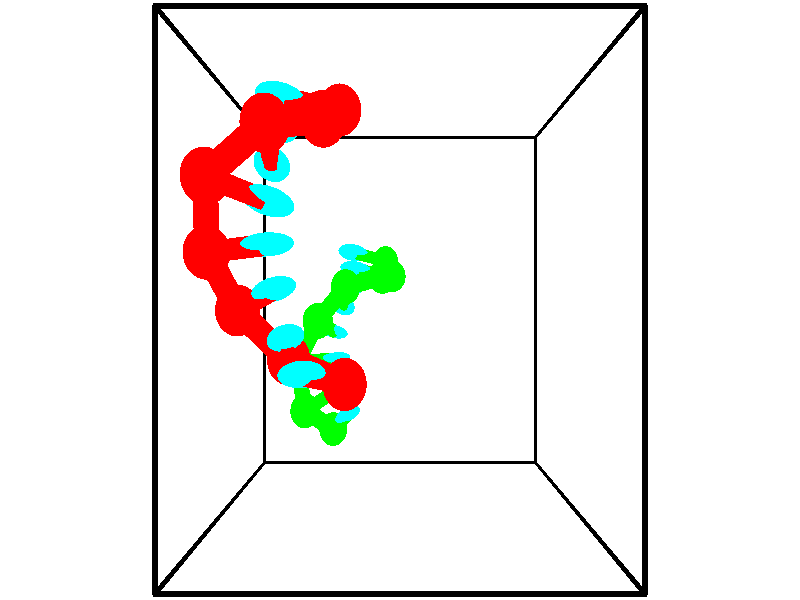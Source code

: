// switches for output
#declare DRAW_BASES = 1; // possible values are 0, 1; only relevant for DNA ribbons
#declare DRAW_BASES_TYPE = 3; // possible values are 1, 2, 3; only relevant for DNA ribbons
#declare DRAW_FOG = 0; // set to 1 to enable fog

#include "colors.inc"

#include "transforms.inc"
background { rgb <1, 1, 1>}

#default {
   normal{
       ripples 0.25
       frequency 0.20
       turbulence 0.2
       lambda 5
   }
	finish {
		phong 0.1
		phong_size 40.
	}
}

// original window dimensions: 1024x640


// camera settings

camera {
	sky <-0, 1, 0>
	up <-0, 1, 0>
	right 1.6 * <1, 0, 0>
	location <2.5, 2.5, 11.1562>
	look_at <2.5, 2.5, 2.5>
	direction <0, 0, -8.6562>
	angle 67.0682
}


# declare cpy_camera_pos = <2.5, 2.5, 11.1562>;
# if (DRAW_FOG = 1)
fog {
	fog_type 2
	up vnormalize(cpy_camera_pos)
	color rgbt<1,1,1,0.3>
	distance 1e-5
	fog_alt 3e-3
	fog_offset 4
}
# end


// LIGHTS

# declare lum = 6;
global_settings {
	ambient_light rgb lum * <0.05, 0.05, 0.05>
	max_trace_level 15
}# declare cpy_direct_light_amount = 0.25;
light_source
{	1000 * <-1, -1, 1>,
	rgb lum * cpy_direct_light_amount
	parallel
}

light_source
{	1000 * <1, 1, -1>,
	rgb lum * cpy_direct_light_amount
	parallel
}

// strand 0

// nucleotide -1

// particle -1
sphere {
	<1.792015, 4.371301, 4.023630> 0.250000
	pigment { color rgbt <1,0,0,0> }
	no_shadow
}
cylinder {
	<1.398201, 4.433464, 4.055980>,  <1.161913, 4.470762, 4.075389>, 0.100000
	pigment { color rgbt <1,0,0,0> }
	no_shadow
}
cylinder {
	<1.398201, 4.433464, 4.055980>,  <1.792015, 4.371301, 4.023630>, 0.100000
	pigment { color rgbt <1,0,0,0> }
	no_shadow
}

// particle -1
sphere {
	<1.398201, 4.433464, 4.055980> 0.100000
	pigment { color rgbt <1,0,0,0> }
	no_shadow
}
sphere {
	0, 1
	scale<0.080000,0.200000,0.300000>
	matrix <-0.104985, -0.892923, 0.437797,
		0.140252, 0.422535, 0.895429,
		-0.984534, 0.155409, 0.080874,
		1.102841, 4.480087, 4.080242>
	pigment { color rgbt <0,1,1,0> }
	no_shadow
}
cylinder {
	<1.670096, 4.119589, 4.671977>,  <1.792015, 4.371301, 4.023630>, 0.130000
	pigment { color rgbt <1,0,0,0> }
	no_shadow
}

// nucleotide -1

// particle -1
sphere {
	<1.670096, 4.119589, 4.671977> 0.250000
	pigment { color rgbt <1,0,0,0> }
	no_shadow
}
cylinder {
	<1.339752, 4.127974, 4.446583>,  <1.141546, 4.133004, 4.311346>, 0.100000
	pigment { color rgbt <1,0,0,0> }
	no_shadow
}
cylinder {
	<1.339752, 4.127974, 4.446583>,  <1.670096, 4.119589, 4.671977>, 0.100000
	pigment { color rgbt <1,0,0,0> }
	no_shadow
}

// particle -1
sphere {
	<1.339752, 4.127974, 4.446583> 0.100000
	pigment { color rgbt <1,0,0,0> }
	no_shadow
}
sphere {
	0, 1
	scale<0.080000,0.200000,0.300000>
	matrix <-0.292065, -0.870715, 0.395669,
		-0.482342, 0.491342, 0.725210,
		-0.825860, 0.020961, -0.563486,
		1.091994, 4.134262, 4.277537>
	pigment { color rgbt <0,1,1,0> }
	no_shadow
}
cylinder {
	<1.130620, 3.993541, 5.035188>,  <1.670096, 4.119589, 4.671977>, 0.130000
	pigment { color rgbt <1,0,0,0> }
	no_shadow
}

// nucleotide -1

// particle -1
sphere {
	<1.130620, 3.993541, 5.035188> 0.250000
	pigment { color rgbt <1,0,0,0> }
	no_shadow
}
cylinder {
	<1.091442, 3.862801, 4.659193>,  <1.067936, 3.784357, 4.433596>, 0.100000
	pigment { color rgbt <1,0,0,0> }
	no_shadow
}
cylinder {
	<1.091442, 3.862801, 4.659193>,  <1.130620, 3.993541, 5.035188>, 0.100000
	pigment { color rgbt <1,0,0,0> }
	no_shadow
}

// particle -1
sphere {
	<1.091442, 3.862801, 4.659193> 0.100000
	pigment { color rgbt <1,0,0,0> }
	no_shadow
}
sphere {
	0, 1
	scale<0.080000,0.200000,0.300000>
	matrix <-0.017059, -0.943838, 0.329967,
		-0.995046, 0.048353, 0.086868,
		-0.097944, -0.326850, -0.939987,
		1.062059, 3.764745, 4.377197>
	pigment { color rgbt <0,1,1,0> }
	no_shadow
}
cylinder {
	<0.474517, 3.572772, 4.881916>,  <1.130620, 3.993541, 5.035188>, 0.130000
	pigment { color rgbt <1,0,0,0> }
	no_shadow
}

// nucleotide -1

// particle -1
sphere {
	<0.474517, 3.572772, 4.881916> 0.250000
	pigment { color rgbt <1,0,0,0> }
	no_shadow
}
cylinder {
	<0.804234, 3.477049, 4.676675>,  <1.002064, 3.419615, 4.553530>, 0.100000
	pigment { color rgbt <1,0,0,0> }
	no_shadow
}
cylinder {
	<0.804234, 3.477049, 4.676675>,  <0.474517, 3.572772, 4.881916>, 0.100000
	pigment { color rgbt <1,0,0,0> }
	no_shadow
}

// particle -1
sphere {
	<0.804234, 3.477049, 4.676675> 0.100000
	pigment { color rgbt <1,0,0,0> }
	no_shadow
}
sphere {
	0, 1
	scale<0.080000,0.200000,0.300000>
	matrix <0.034868, -0.883100, 0.467887,
		-0.565090, -0.403567, -0.719589,
		0.824292, -0.239307, -0.513103,
		1.051521, 3.405257, 4.522744>
	pigment { color rgbt <0,1,1,0> }
	no_shadow
}
cylinder {
	<0.372220, 2.935717, 4.511940>,  <0.474517, 3.572772, 4.881916>, 0.130000
	pigment { color rgbt <1,0,0,0> }
	no_shadow
}

// nucleotide -1

// particle -1
sphere {
	<0.372220, 2.935717, 4.511940> 0.250000
	pigment { color rgbt <1,0,0,0> }
	no_shadow
}
cylinder {
	<0.764832, 2.971760, 4.579445>,  <1.000399, 2.993386, 4.619948>, 0.100000
	pigment { color rgbt <1,0,0,0> }
	no_shadow
}
cylinder {
	<0.764832, 2.971760, 4.579445>,  <0.372220, 2.935717, 4.511940>, 0.100000
	pigment { color rgbt <1,0,0,0> }
	no_shadow
}

// particle -1
sphere {
	<0.764832, 2.971760, 4.579445> 0.100000
	pigment { color rgbt <1,0,0,0> }
	no_shadow
}
sphere {
	0, 1
	scale<0.080000,0.200000,0.300000>
	matrix <0.033911, -0.950110, 0.310065,
		0.188283, -0.298615, -0.935616,
		0.981529, 0.090107, 0.168764,
		1.059290, 2.998792, 4.630074>
	pigment { color rgbt <0,1,1,0> }
	no_shadow
}
cylinder {
	<0.618200, 2.398878, 4.162603>,  <0.372220, 2.935717, 4.511940>, 0.130000
	pigment { color rgbt <1,0,0,0> }
	no_shadow
}

// nucleotide -1

// particle -1
sphere {
	<0.618200, 2.398878, 4.162603> 0.250000
	pigment { color rgbt <1,0,0,0> }
	no_shadow
}
cylinder {
	<0.908962, 2.510382, 4.413650>,  <1.083420, 2.577284, 4.564277>, 0.100000
	pigment { color rgbt <1,0,0,0> }
	no_shadow
}
cylinder {
	<0.908962, 2.510382, 4.413650>,  <0.618200, 2.398878, 4.162603>, 0.100000
	pigment { color rgbt <1,0,0,0> }
	no_shadow
}

// particle -1
sphere {
	<0.908962, 2.510382, 4.413650> 0.100000
	pigment { color rgbt <1,0,0,0> }
	no_shadow
}
sphere {
	0, 1
	scale<0.080000,0.200000,0.300000>
	matrix <0.098895, -0.946875, 0.306019,
		0.679579, -0.160379, -0.715856,
		0.726906, 0.278759, 0.627616,
		1.127034, 2.594009, 4.601934>
	pigment { color rgbt <0,1,1,0> }
	no_shadow
}
cylinder {
	<1.189988, 1.914650, 4.046647>,  <0.618200, 2.398878, 4.162603>, 0.130000
	pigment { color rgbt <1,0,0,0> }
	no_shadow
}

// nucleotide -1

// particle -1
sphere {
	<1.189988, 1.914650, 4.046647> 0.250000
	pigment { color rgbt <1,0,0,0> }
	no_shadow
}
cylinder {
	<1.238567, 2.053999, 4.418428>,  <1.267715, 2.137608, 4.641498>, 0.100000
	pigment { color rgbt <1,0,0,0> }
	no_shadow
}
cylinder {
	<1.238567, 2.053999, 4.418428>,  <1.189988, 1.914650, 4.046647>, 0.100000
	pigment { color rgbt <1,0,0,0> }
	no_shadow
}

// particle -1
sphere {
	<1.238567, 2.053999, 4.418428> 0.100000
	pigment { color rgbt <1,0,0,0> }
	no_shadow
}
sphere {
	0, 1
	scale<0.080000,0.200000,0.300000>
	matrix <0.245245, -0.917887, 0.311991,
		0.961824, 0.190053, -0.196913,
		0.121449, 0.348373, 0.929455,
		1.275002, 2.158511, 4.697265>
	pigment { color rgbt <0,1,1,0> }
	no_shadow
}
cylinder {
	<1.870365, 1.700330, 4.287086>,  <1.189988, 1.914650, 4.046647>, 0.130000
	pigment { color rgbt <1,0,0,0> }
	no_shadow
}

// nucleotide -1

// particle -1
sphere {
	<1.870365, 1.700330, 4.287086> 0.250000
	pigment { color rgbt <1,0,0,0> }
	no_shadow
}
cylinder {
	<1.644978, 1.785400, 4.606402>,  <1.509745, 1.836443, 4.797993>, 0.100000
	pigment { color rgbt <1,0,0,0> }
	no_shadow
}
cylinder {
	<1.644978, 1.785400, 4.606402>,  <1.870365, 1.700330, 4.287086>, 0.100000
	pigment { color rgbt <1,0,0,0> }
	no_shadow
}

// particle -1
sphere {
	<1.644978, 1.785400, 4.606402> 0.100000
	pigment { color rgbt <1,0,0,0> }
	no_shadow
}
sphere {
	0, 1
	scale<0.080000,0.200000,0.300000>
	matrix <0.296194, -0.850048, 0.435532,
		0.771214, 0.481859, 0.415982,
		-0.563470, 0.212676, 0.798292,
		1.475937, 1.849203, 4.845890>
	pigment { color rgbt <0,1,1,0> }
	no_shadow
}
// strand 1

// nucleotide -1

// particle -1
sphere {
	<1.295925, 0.559444, 0.258262> 0.250000
	pigment { color rgbt <0,1,0,0> }
	no_shadow
}
cylinder {
	<1.469948, 0.732418, 0.574167>,  <1.574361, 0.836203, 0.763710>, 0.100000
	pigment { color rgbt <0,1,0,0> }
	no_shadow
}
cylinder {
	<1.469948, 0.732418, 0.574167>,  <1.295925, 0.559444, 0.258262>, 0.100000
	pigment { color rgbt <0,1,0,0> }
	no_shadow
}

// particle -1
sphere {
	<1.469948, 0.732418, 0.574167> 0.100000
	pigment { color rgbt <0,1,0,0> }
	no_shadow
}
sphere {
	0, 1
	scale<0.080000,0.200000,0.300000>
	matrix <-0.285535, 0.898110, -0.334468,
		-0.853930, -0.079993, 0.514203,
		0.435056, 0.432435, 0.789764,
		1.600465, 0.862149, 0.811096>
	pigment { color rgbt <0,1,1,0> }
	no_shadow
}
cylinder {
	<0.855163, 0.902402, 0.702463>,  <1.295925, 0.559444, 0.258262>, 0.130000
	pigment { color rgbt <0,1,0,0> }
	no_shadow
}

// nucleotide -1

// particle -1
sphere {
	<0.855163, 0.902402, 0.702463> 0.250000
	pigment { color rgbt <0,1,0,0> }
	no_shadow
}
cylinder {
	<1.205032, 1.094501, 0.728716>,  <1.414954, 1.209761, 0.744468>, 0.100000
	pigment { color rgbt <0,1,0,0> }
	no_shadow
}
cylinder {
	<1.205032, 1.094501, 0.728716>,  <0.855163, 0.902402, 0.702463>, 0.100000
	pigment { color rgbt <0,1,0,0> }
	no_shadow
}

// particle -1
sphere {
	<1.205032, 1.094501, 0.728716> 0.100000
	pigment { color rgbt <0,1,0,0> }
	no_shadow
}
sphere {
	0, 1
	scale<0.080000,0.200000,0.300000>
	matrix <-0.408437, 0.803156, -0.433728,
		-0.261011, 0.352564, 0.898650,
		0.874673, 0.480249, 0.065632,
		1.467434, 1.238576, 0.748406>
	pigment { color rgbt <0,1,1,0> }
	no_shadow
}
cylinder {
	<0.762181, 1.620894, 0.947530>,  <0.855163, 0.902402, 0.702463>, 0.130000
	pigment { color rgbt <0,1,0,0> }
	no_shadow
}

// nucleotide -1

// particle -1
sphere {
	<0.762181, 1.620894, 0.947530> 0.250000
	pigment { color rgbt <0,1,0,0> }
	no_shadow
}
cylinder {
	<1.095848, 1.628105, 0.727043>,  <1.296048, 1.632432, 0.594751>, 0.100000
	pigment { color rgbt <0,1,0,0> }
	no_shadow
}
cylinder {
	<1.095848, 1.628105, 0.727043>,  <0.762181, 1.620894, 0.947530>, 0.100000
	pigment { color rgbt <0,1,0,0> }
	no_shadow
}

// particle -1
sphere {
	<1.095848, 1.628105, 0.727043> 0.100000
	pigment { color rgbt <0,1,0,0> }
	no_shadow
}
sphere {
	0, 1
	scale<0.080000,0.200000,0.300000>
	matrix <-0.236910, 0.914267, -0.328618,
		0.498034, 0.404712, 0.766923,
		0.834168, 0.018029, -0.551216,
		1.346098, 1.633514, 0.561678>
	pigment { color rgbt <0,1,1,0> }
	no_shadow
}
cylinder {
	<1.126290, 2.208467, 1.069785>,  <0.762181, 1.620894, 0.947530>, 0.130000
	pigment { color rgbt <0,1,0,0> }
	no_shadow
}

// nucleotide -1

// particle -1
sphere {
	<1.126290, 2.208467, 1.069785> 0.250000
	pigment { color rgbt <0,1,0,0> }
	no_shadow
}
cylinder {
	<1.254166, 2.105644, 0.704990>,  <1.330891, 2.043951, 0.486113>, 0.100000
	pigment { color rgbt <0,1,0,0> }
	no_shadow
}
cylinder {
	<1.254166, 2.105644, 0.704990>,  <1.126290, 2.208467, 1.069785>, 0.100000
	pigment { color rgbt <0,1,0,0> }
	no_shadow
}

// particle -1
sphere {
	<1.254166, 2.105644, 0.704990> 0.100000
	pigment { color rgbt <0,1,0,0> }
	no_shadow
}
sphere {
	0, 1
	scale<0.080000,0.200000,0.300000>
	matrix <0.060153, 0.966061, -0.251213,
		0.945611, 0.025451, 0.324302,
		0.319689, -0.257057, -0.911987,
		1.350072, 2.028527, 0.431394>
	pigment { color rgbt <0,1,1,0> }
	no_shadow
}
cylinder {
	<1.570535, 2.687953, 0.846598>,  <1.126290, 2.208467, 1.069785>, 0.130000
	pigment { color rgbt <0,1,0,0> }
	no_shadow
}

// nucleotide -1

// particle -1
sphere {
	<1.570535, 2.687953, 0.846598> 0.250000
	pigment { color rgbt <0,1,0,0> }
	no_shadow
}
cylinder {
	<1.518623, 2.528011, 0.483660>,  <1.487476, 2.432047, 0.265897>, 0.100000
	pigment { color rgbt <0,1,0,0> }
	no_shadow
}
cylinder {
	<1.518623, 2.528011, 0.483660>,  <1.570535, 2.687953, 0.846598>, 0.100000
	pigment { color rgbt <0,1,0,0> }
	no_shadow
}

// particle -1
sphere {
	<1.518623, 2.528011, 0.483660> 0.100000
	pigment { color rgbt <0,1,0,0> }
	no_shadow
}
sphere {
	0, 1
	scale<0.080000,0.200000,0.300000>
	matrix <0.158464, 0.894958, -0.417060,
		0.978798, -0.197907, -0.052786,
		-0.129780, -0.399853, -0.907345,
		1.479689, 2.408056, 0.211456>
	pigment { color rgbt <0,1,1,0> }
	no_shadow
}
cylinder {
	<2.184381, 2.844215, 0.337150>,  <1.570535, 2.687953, 0.846598>, 0.130000
	pigment { color rgbt <0,1,0,0> }
	no_shadow
}

// nucleotide -1

// particle -1
sphere {
	<2.184381, 2.844215, 0.337150> 0.250000
	pigment { color rgbt <0,1,0,0> }
	no_shadow
}
cylinder {
	<1.849335, 2.765228, 0.133421>,  <1.648307, 2.717836, 0.011184>, 0.100000
	pigment { color rgbt <0,1,0,0> }
	no_shadow
}
cylinder {
	<1.849335, 2.765228, 0.133421>,  <2.184381, 2.844215, 0.337150>, 0.100000
	pigment { color rgbt <0,1,0,0> }
	no_shadow
}

// particle -1
sphere {
	<1.849335, 2.765228, 0.133421> 0.100000
	pigment { color rgbt <0,1,0,0> }
	no_shadow
}
sphere {
	0, 1
	scale<0.080000,0.200000,0.300000>
	matrix <0.104683, 0.857072, -0.504450,
		0.536137, -0.475852, -0.697224,
		-0.837615, -0.197467, -0.509321,
		1.598050, 2.705988, -0.019376>
	pigment { color rgbt <0,1,1,0> }
	no_shadow
}
cylinder {
	<2.355700, 2.875932, -0.371685>,  <2.184381, 2.844215, 0.337150>, 0.130000
	pigment { color rgbt <0,1,0,0> }
	no_shadow
}

// nucleotide -1

// particle -1
sphere {
	<2.355700, 2.875932, -0.371685> 0.250000
	pigment { color rgbt <0,1,0,0> }
	no_shadow
}
cylinder {
	<1.960953, 2.934856, -0.345186>,  <1.724104, 2.970211, -0.329287>, 0.100000
	pigment { color rgbt <0,1,0,0> }
	no_shadow
}
cylinder {
	<1.960953, 2.934856, -0.345186>,  <2.355700, 2.875932, -0.371685>, 0.100000
	pigment { color rgbt <0,1,0,0> }
	no_shadow
}

// particle -1
sphere {
	<1.960953, 2.934856, -0.345186> 0.100000
	pigment { color rgbt <0,1,0,0> }
	no_shadow
}
sphere {
	0, 1
	scale<0.080000,0.200000,0.300000>
	matrix <0.090260, 0.843089, -0.530146,
		-0.133948, -0.517205, -0.845314,
		-0.986869, 0.147310, 0.066248,
		1.664892, 2.979049, -0.325312>
	pigment { color rgbt <0,1,1,0> }
	no_shadow
}
cylinder {
	<2.209530, 3.148442, -0.926406>,  <2.355700, 2.875932, -0.371685>, 0.130000
	pigment { color rgbt <0,1,0,0> }
	no_shadow
}

// nucleotide -1

// particle -1
sphere {
	<2.209530, 3.148442, -0.926406> 0.250000
	pigment { color rgbt <0,1,0,0> }
	no_shadow
}
cylinder {
	<1.854256, 3.218369, -0.756435>,  <1.641091, 3.260325, -0.654453>, 0.100000
	pigment { color rgbt <0,1,0,0> }
	no_shadow
}
cylinder {
	<1.854256, 3.218369, -0.756435>,  <2.209530, 3.148442, -0.926406>, 0.100000
	pigment { color rgbt <0,1,0,0> }
	no_shadow
}

// particle -1
sphere {
	<1.854256, 3.218369, -0.756435> 0.100000
	pigment { color rgbt <0,1,0,0> }
	no_shadow
}
sphere {
	0, 1
	scale<0.080000,0.200000,0.300000>
	matrix <-0.077529, 0.854518, -0.513604,
		-0.452895, -0.489120, -0.745418,
		-0.888187, 0.174817, 0.424927,
		1.587800, 3.270814, -0.628957>
	pigment { color rgbt <0,1,1,0> }
	no_shadow
}
// box output
cylinder {
	<0.000000, 0.000000, 0.000000>,  <5.000000, 0.000000, 0.000000>, 0.025000
	pigment { color rgbt <0,0,0,0> }
	no_shadow
}
cylinder {
	<0.000000, 0.000000, 0.000000>,  <0.000000, 5.000000, 0.000000>, 0.025000
	pigment { color rgbt <0,0,0,0> }
	no_shadow
}
cylinder {
	<0.000000, 0.000000, 0.000000>,  <0.000000, 0.000000, 5.000000>, 0.025000
	pigment { color rgbt <0,0,0,0> }
	no_shadow
}
cylinder {
	<5.000000, 5.000000, 5.000000>,  <0.000000, 5.000000, 5.000000>, 0.025000
	pigment { color rgbt <0,0,0,0> }
	no_shadow
}
cylinder {
	<5.000000, 5.000000, 5.000000>,  <5.000000, 0.000000, 5.000000>, 0.025000
	pigment { color rgbt <0,0,0,0> }
	no_shadow
}
cylinder {
	<5.000000, 5.000000, 5.000000>,  <5.000000, 5.000000, 0.000000>, 0.025000
	pigment { color rgbt <0,0,0,0> }
	no_shadow
}
cylinder {
	<0.000000, 0.000000, 5.000000>,  <0.000000, 5.000000, 5.000000>, 0.025000
	pigment { color rgbt <0,0,0,0> }
	no_shadow
}
cylinder {
	<0.000000, 0.000000, 5.000000>,  <5.000000, 0.000000, 5.000000>, 0.025000
	pigment { color rgbt <0,0,0,0> }
	no_shadow
}
cylinder {
	<5.000000, 5.000000, 0.000000>,  <0.000000, 5.000000, 0.000000>, 0.025000
	pigment { color rgbt <0,0,0,0> }
	no_shadow
}
cylinder {
	<5.000000, 5.000000, 0.000000>,  <5.000000, 0.000000, 0.000000>, 0.025000
	pigment { color rgbt <0,0,0,0> }
	no_shadow
}
cylinder {
	<5.000000, 0.000000, 5.000000>,  <5.000000, 0.000000, 0.000000>, 0.025000
	pigment { color rgbt <0,0,0,0> }
	no_shadow
}
cylinder {
	<0.000000, 5.000000, 0.000000>,  <0.000000, 5.000000, 5.000000>, 0.025000
	pigment { color rgbt <0,0,0,0> }
	no_shadow
}
// end of box output
